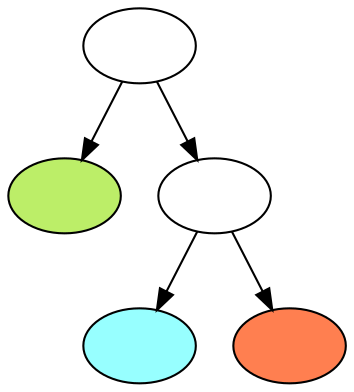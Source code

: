 digraph T {
	bgcolor=transparent
			

	Wind [label=""]
	Wind -> dcha1
	Wind -> izq1


	dcha1 [label="", style="filled",fillcolor="darkolivegreen2"]

	izq1 [label=""]

	izq1 -> izq11
	izq1 -> dcha11 

	izq11 [label="", style="filled", fillcolor="darkslategray1"]
	dcha11 [label="", style="filled", fillcolor="coral"]
}
